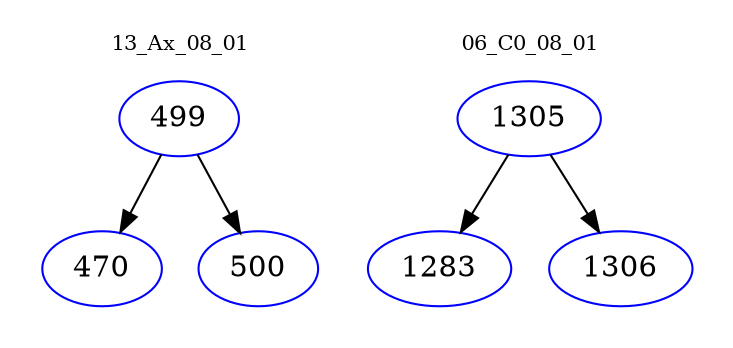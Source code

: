 digraph{
subgraph cluster_0 {
color = white
label = "13_Ax_08_01";
fontsize=10;
T0_499 [label="499", color="blue"]
T0_499 -> T0_470 [color="black"]
T0_470 [label="470", color="blue"]
T0_499 -> T0_500 [color="black"]
T0_500 [label="500", color="blue"]
}
subgraph cluster_1 {
color = white
label = "06_C0_08_01";
fontsize=10;
T1_1305 [label="1305", color="blue"]
T1_1305 -> T1_1283 [color="black"]
T1_1283 [label="1283", color="blue"]
T1_1305 -> T1_1306 [color="black"]
T1_1306 [label="1306", color="blue"]
}
}
